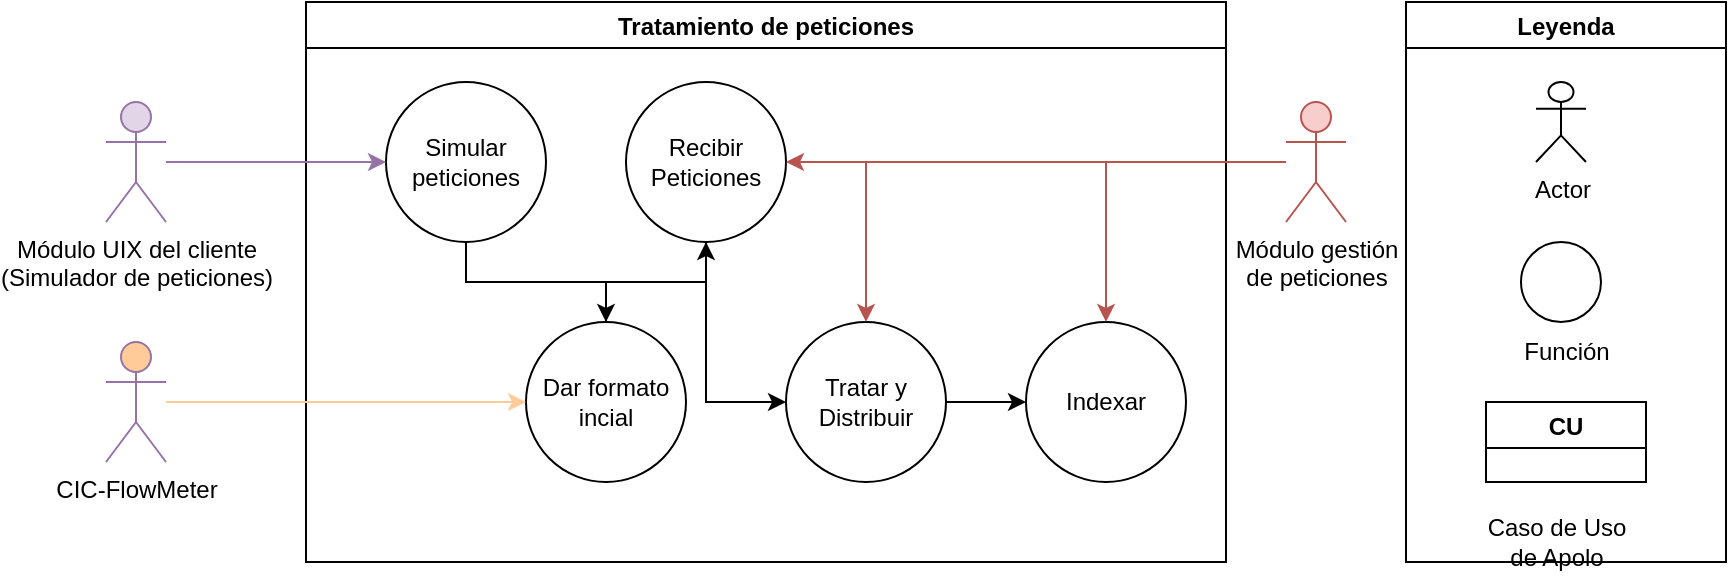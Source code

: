 <mxfile version="20.3.0" type="device"><diagram id="EQ-_31bF0pX4j47WAqOz" name="Página-1"><mxGraphModel dx="1038" dy="641" grid="1" gridSize="10" guides="1" tooltips="1" connect="1" arrows="1" fold="1" page="1" pageScale="1" pageWidth="827" pageHeight="1169" math="0" shadow="0"><root><mxCell id="0"/><mxCell id="1" parent="0"/><mxCell id="yXJlHbisKhjz7qCMfgl8-4" value="Tratamiento de peticiones" style="swimlane;startSize=23;" parent="1" vertex="1"><mxGeometry x="360" y="480" width="460" height="280" as="geometry"/></mxCell><mxCell id="LPr_u5qZfiGzMKfki1pU-4" style="edgeStyle=orthogonalEdgeStyle;rounded=0;orthogonalLoop=1;jettySize=auto;html=1;strokeColor=#000000;entryX=0.5;entryY=0;entryDx=0;entryDy=0;" parent="yXJlHbisKhjz7qCMfgl8-4" source="yXJlHbisKhjz7qCMfgl8-21" target="LPr_u5qZfiGzMKfki1pU-2" edge="1"><mxGeometry relative="1" as="geometry"><Array as="points"><mxPoint x="80" y="140"/><mxPoint x="150" y="140"/></Array></mxGeometry></mxCell><mxCell id="yXJlHbisKhjz7qCMfgl8-21" value="Simular peticiones" style="ellipse;whiteSpace=wrap;html=1;aspect=fixed;" parent="yXJlHbisKhjz7qCMfgl8-4" vertex="1"><mxGeometry x="40" y="40" width="80" height="80" as="geometry"/></mxCell><mxCell id="LPr_u5qZfiGzMKfki1pU-10" style="edgeStyle=orthogonalEdgeStyle;rounded=0;orthogonalLoop=1;jettySize=auto;html=1;strokeColor=#000000;exitX=0.5;exitY=1;exitDx=0;exitDy=0;entryX=0;entryY=0.5;entryDx=0;entryDy=0;" parent="yXJlHbisKhjz7qCMfgl8-4" source="yXJlHbisKhjz7qCMfgl8-20" target="LPr_u5qZfiGzMKfki1pU-7" edge="1"><mxGeometry relative="1" as="geometry"><Array as="points"><mxPoint x="200" y="200"/></Array></mxGeometry></mxCell><mxCell id="yXJlHbisKhjz7qCMfgl8-20" value="Recibir Peticiones" style="ellipse;whiteSpace=wrap;html=1;aspect=fixed;" parent="yXJlHbisKhjz7qCMfgl8-4" vertex="1"><mxGeometry x="160" y="40" width="80" height="80" as="geometry"/></mxCell><mxCell id="LPr_u5qZfiGzMKfki1pU-6" style="edgeStyle=orthogonalEdgeStyle;rounded=0;orthogonalLoop=1;jettySize=auto;html=1;strokeColor=#000000;" parent="yXJlHbisKhjz7qCMfgl8-4" source="LPr_u5qZfiGzMKfki1pU-2" target="yXJlHbisKhjz7qCMfgl8-20" edge="1"><mxGeometry relative="1" as="geometry"/></mxCell><mxCell id="LPr_u5qZfiGzMKfki1pU-2" value="Dar formato incial" style="ellipse;whiteSpace=wrap;html=1;aspect=fixed;" parent="yXJlHbisKhjz7qCMfgl8-4" vertex="1"><mxGeometry x="110" y="160" width="80" height="80" as="geometry"/></mxCell><mxCell id="LPr_u5qZfiGzMKfki1pU-11" style="edgeStyle=orthogonalEdgeStyle;rounded=0;orthogonalLoop=1;jettySize=auto;html=1;strokeColor=#000000;" parent="yXJlHbisKhjz7qCMfgl8-4" source="LPr_u5qZfiGzMKfki1pU-7" target="LPr_u5qZfiGzMKfki1pU-8" edge="1"><mxGeometry relative="1" as="geometry"/></mxCell><mxCell id="LPr_u5qZfiGzMKfki1pU-7" value="Tratar y Distribuir" style="ellipse;whiteSpace=wrap;html=1;aspect=fixed;" parent="yXJlHbisKhjz7qCMfgl8-4" vertex="1"><mxGeometry x="240" y="160" width="80" height="80" as="geometry"/></mxCell><mxCell id="LPr_u5qZfiGzMKfki1pU-8" value="Indexar" style="ellipse;whiteSpace=wrap;html=1;aspect=fixed;" parent="yXJlHbisKhjz7qCMfgl8-4" vertex="1"><mxGeometry x="360" y="160" width="80" height="80" as="geometry"/></mxCell><mxCell id="6-NunDboypWfrNrSoz6n-2" style="edgeStyle=orthogonalEdgeStyle;rounded=0;orthogonalLoop=1;jettySize=auto;html=1;entryX=0;entryY=0.5;entryDx=0;entryDy=0;fillColor=#e1d5e7;strokeColor=#9673a6;" parent="1" source="yXJlHbisKhjz7qCMfgl8-8" target="yXJlHbisKhjz7qCMfgl8-21" edge="1"><mxGeometry relative="1" as="geometry"/></mxCell><mxCell id="yXJlHbisKhjz7qCMfgl8-8" value="Módulo UIX del cliente&lt;br&gt;(Simulador de peticiones)" style="shape=umlActor;verticalLabelPosition=bottom;verticalAlign=top;html=1;outlineConnect=0;fillColor=#e1d5e7;strokeColor=#9673a6;" parent="1" vertex="1"><mxGeometry x="260" y="530" width="30" height="60" as="geometry"/></mxCell><mxCell id="6-NunDboypWfrNrSoz6n-7" style="edgeStyle=orthogonalEdgeStyle;rounded=0;orthogonalLoop=1;jettySize=auto;html=1;entryX=1;entryY=0.5;entryDx=0;entryDy=0;fillColor=#f8cecc;strokeColor=#b85450;" parent="1" source="yXJlHbisKhjz7qCMfgl8-9" target="yXJlHbisKhjz7qCMfgl8-20" edge="1"><mxGeometry relative="1" as="geometry"/></mxCell><mxCell id="LPr_u5qZfiGzMKfki1pU-12" style="edgeStyle=orthogonalEdgeStyle;rounded=0;orthogonalLoop=1;jettySize=auto;html=1;strokeColor=#b85450;fillColor=#f8cecc;" parent="1" source="yXJlHbisKhjz7qCMfgl8-9" target="LPr_u5qZfiGzMKfki1pU-7" edge="1"><mxGeometry relative="1" as="geometry"/></mxCell><mxCell id="LPr_u5qZfiGzMKfki1pU-13" style="edgeStyle=orthogonalEdgeStyle;rounded=0;orthogonalLoop=1;jettySize=auto;html=1;strokeColor=#b85450;fillColor=#f8cecc;" parent="1" source="yXJlHbisKhjz7qCMfgl8-9" target="LPr_u5qZfiGzMKfki1pU-8" edge="1"><mxGeometry relative="1" as="geometry"/></mxCell><mxCell id="yXJlHbisKhjz7qCMfgl8-9" value="Módulo gestión&lt;br&gt;de peticiones" style="shape=umlActor;verticalLabelPosition=bottom;verticalAlign=top;html=1;outlineConnect=0;fillColor=#f8cecc;strokeColor=#b85450;" parent="1" vertex="1"><mxGeometry x="850" y="530" width="30" height="60" as="geometry"/></mxCell><mxCell id="yXJlHbisKhjz7qCMfgl8-61" value="Leyenda" style="swimlane;" parent="1" vertex="1"><mxGeometry x="910" y="480" width="160" height="280" as="geometry"/></mxCell><mxCell id="yXJlHbisKhjz7qCMfgl8-62" value="Actor" style="shape=umlActor;verticalLabelPosition=bottom;verticalAlign=top;html=1;outlineConnect=0;" parent="yXJlHbisKhjz7qCMfgl8-61" vertex="1"><mxGeometry x="65" y="40" width="25" height="40" as="geometry"/></mxCell><mxCell id="yXJlHbisKhjz7qCMfgl8-63" value="" style="ellipse;whiteSpace=wrap;html=1;aspect=fixed;" parent="yXJlHbisKhjz7qCMfgl8-61" vertex="1"><mxGeometry x="57.5" y="120" width="40" height="40" as="geometry"/></mxCell><mxCell id="yXJlHbisKhjz7qCMfgl8-64" value="Función" style="text;html=1;align=center;verticalAlign=middle;resizable=0;points=[];autosize=1;strokeColor=none;fillColor=none;" parent="yXJlHbisKhjz7qCMfgl8-61" vertex="1"><mxGeometry x="45" y="160" width="70" height="30" as="geometry"/></mxCell><mxCell id="yXJlHbisKhjz7qCMfgl8-65" value="CU" style="swimlane;" parent="yXJlHbisKhjz7qCMfgl8-61" vertex="1"><mxGeometry x="40" y="200" width="80" height="40" as="geometry"/></mxCell><mxCell id="LPr_u5qZfiGzMKfki1pU-3" style="edgeStyle=orthogonalEdgeStyle;rounded=0;orthogonalLoop=1;jettySize=auto;html=1;strokeColor=#FFCC99;" parent="1" source="LPr_u5qZfiGzMKfki1pU-1" target="LPr_u5qZfiGzMKfki1pU-2" edge="1"><mxGeometry relative="1" as="geometry"/></mxCell><mxCell id="LPr_u5qZfiGzMKfki1pU-1" value="CIC-FlowMeter" style="shape=umlActor;verticalLabelPosition=bottom;verticalAlign=top;html=1;outlineConnect=0;fillColor=#FFCC99;strokeColor=#9673a6;" parent="1" vertex="1"><mxGeometry x="260" y="650" width="30" height="60" as="geometry"/></mxCell><mxCell id="yXJlHbisKhjz7qCMfgl8-66" value="Caso de Uso&lt;br&gt;de Apolo" style="text;html=1;align=center;verticalAlign=middle;resizable=0;points=[];autosize=1;strokeColor=none;fillColor=none;" parent="1" vertex="1"><mxGeometry x="940" y="730" width="90" height="40" as="geometry"/></mxCell></root></mxGraphModel></diagram></mxfile>